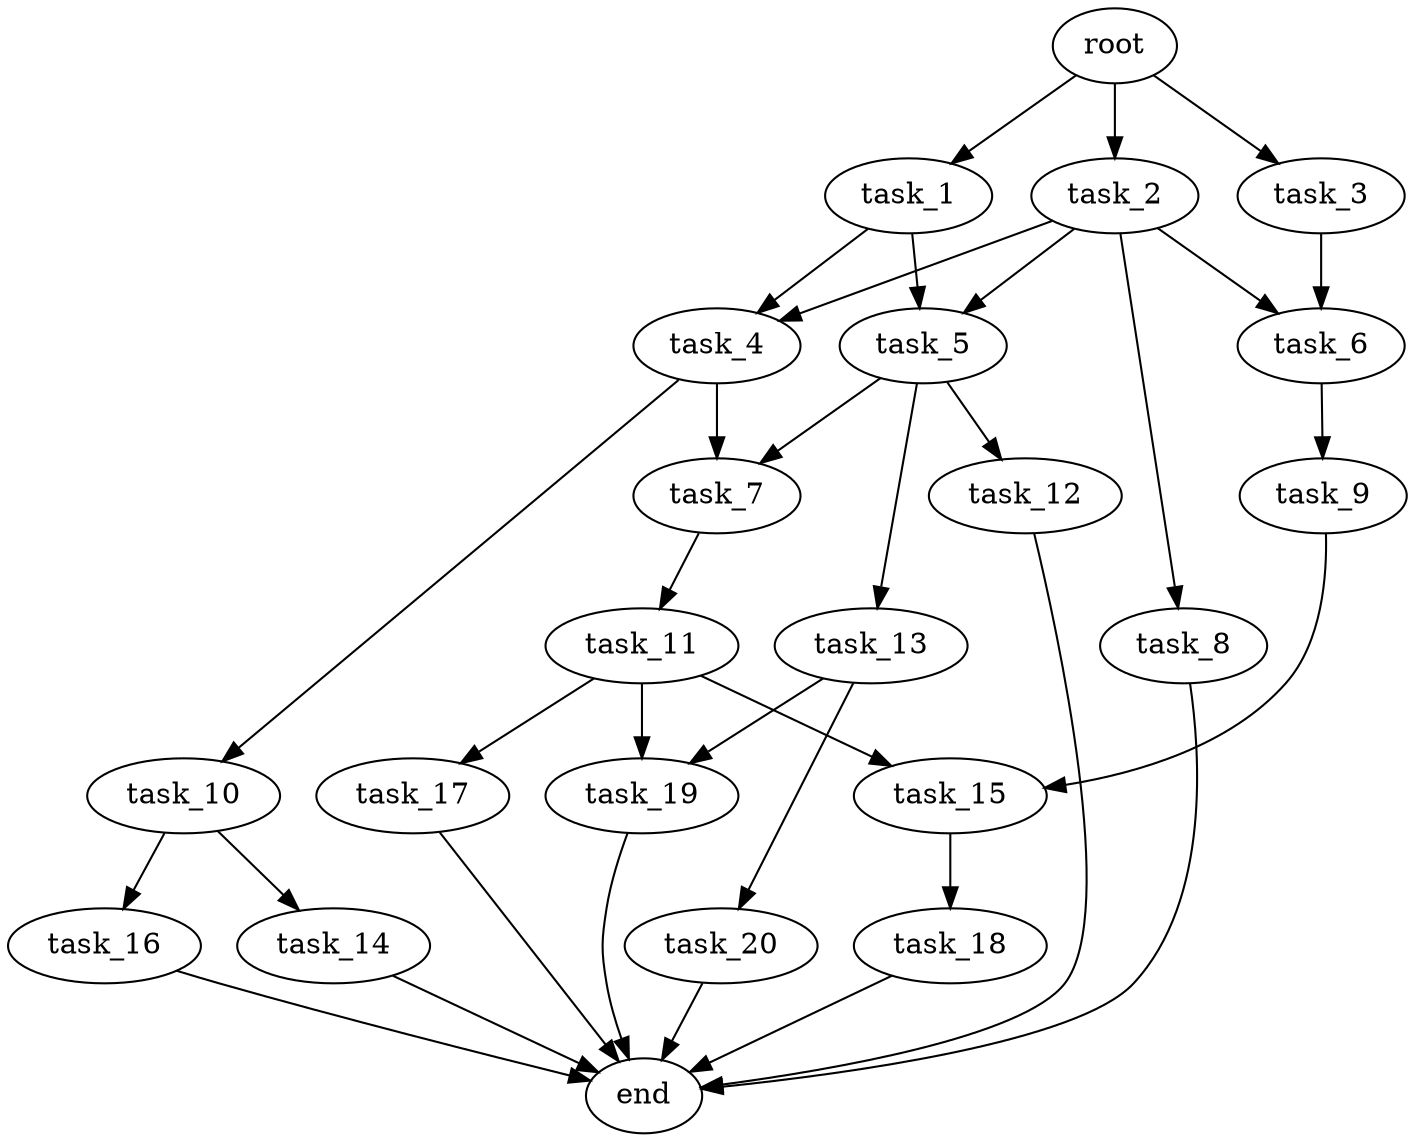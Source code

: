digraph G {
  root [size="0.000000e+00"];
  task_1 [size="8.270071e+10"];
  task_2 [size="5.153291e+10"];
  task_3 [size="8.682910e+09"];
  task_4 [size="6.692889e+10"];
  task_5 [size="1.848627e+10"];
  task_6 [size="1.406978e+10"];
  task_7 [size="3.236693e+10"];
  task_8 [size="2.481223e+10"];
  task_9 [size="2.608592e+10"];
  task_10 [size="2.355977e+10"];
  task_11 [size="7.537813e+10"];
  task_12 [size="9.540394e+10"];
  task_13 [size="3.020156e+10"];
  task_14 [size="7.229102e+10"];
  task_15 [size="1.153459e+09"];
  task_16 [size="6.537180e+10"];
  task_17 [size="6.927993e+10"];
  task_18 [size="6.221812e+09"];
  task_19 [size="1.183130e+10"];
  task_20 [size="3.068757e+10"];
  end [size="0.000000e+00"];

  root -> task_1 [size="1.000000e-12"];
  root -> task_2 [size="1.000000e-12"];
  root -> task_3 [size="1.000000e-12"];
  task_1 -> task_4 [size="3.346445e+08"];
  task_1 -> task_5 [size="9.243136e+07"];
  task_2 -> task_4 [size="3.346445e+08"];
  task_2 -> task_5 [size="9.243136e+07"];
  task_2 -> task_6 [size="7.034891e+07"];
  task_2 -> task_8 [size="2.481223e+08"];
  task_3 -> task_6 [size="7.034891e+07"];
  task_4 -> task_7 [size="1.618347e+08"];
  task_4 -> task_10 [size="2.355977e+08"];
  task_5 -> task_7 [size="1.618347e+08"];
  task_5 -> task_12 [size="9.540394e+08"];
  task_5 -> task_13 [size="3.020156e+08"];
  task_6 -> task_9 [size="2.608592e+08"];
  task_7 -> task_11 [size="7.537813e+08"];
  task_8 -> end [size="1.000000e-12"];
  task_9 -> task_15 [size="5.767295e+06"];
  task_10 -> task_14 [size="7.229102e+08"];
  task_10 -> task_16 [size="6.537180e+08"];
  task_11 -> task_15 [size="5.767295e+06"];
  task_11 -> task_17 [size="6.927993e+08"];
  task_11 -> task_19 [size="5.915651e+07"];
  task_12 -> end [size="1.000000e-12"];
  task_13 -> task_19 [size="5.915651e+07"];
  task_13 -> task_20 [size="3.068757e+08"];
  task_14 -> end [size="1.000000e-12"];
  task_15 -> task_18 [size="6.221812e+07"];
  task_16 -> end [size="1.000000e-12"];
  task_17 -> end [size="1.000000e-12"];
  task_18 -> end [size="1.000000e-12"];
  task_19 -> end [size="1.000000e-12"];
  task_20 -> end [size="1.000000e-12"];
}
